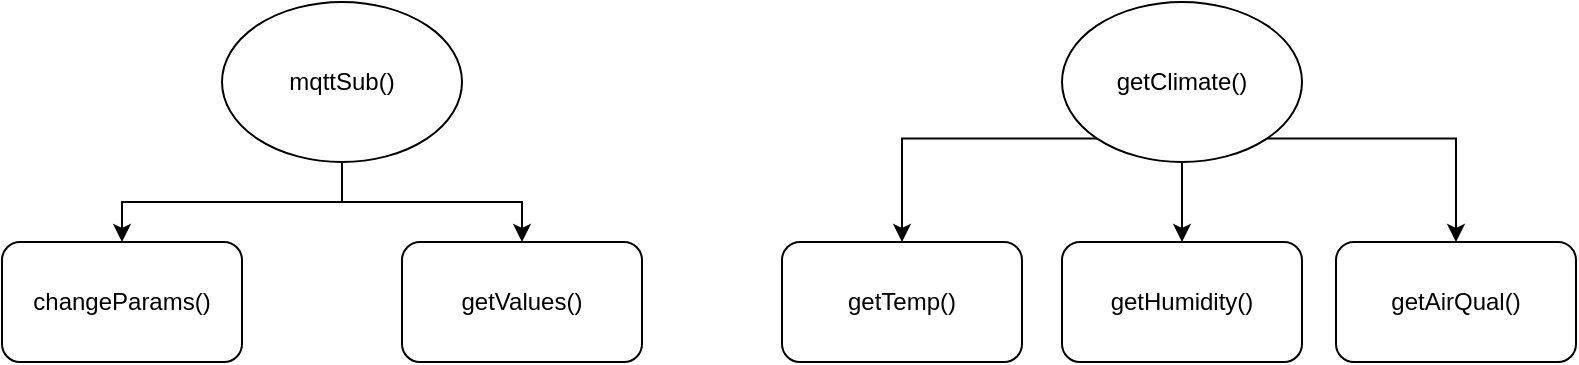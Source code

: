 <mxfile version="20.5.1" type="github">
  <diagram id="C5RBs43oDa-KdzZeNtuy" name="Page-1">
    <mxGraphModel dx="1187" dy="698" grid="1" gridSize="10" guides="1" tooltips="1" connect="1" arrows="1" fold="1" page="1" pageScale="1" pageWidth="827" pageHeight="1169" math="0" shadow="0">
      <root>
        <mxCell id="WIyWlLk6GJQsqaUBKTNV-0" />
        <mxCell id="WIyWlLk6GJQsqaUBKTNV-1" parent="WIyWlLk6GJQsqaUBKTNV-0" />
        <mxCell id="vQ9fCbvpKYj9B5tJM7OD-10" style="edgeStyle=orthogonalEdgeStyle;rounded=0;orthogonalLoop=1;jettySize=auto;html=1;exitX=0.5;exitY=1;exitDx=0;exitDy=0;entryX=0.5;entryY=0;entryDx=0;entryDy=0;" edge="1" parent="WIyWlLk6GJQsqaUBKTNV-1" source="vQ9fCbvpKYj9B5tJM7OD-0" target="vQ9fCbvpKYj9B5tJM7OD-9">
          <mxGeometry relative="1" as="geometry" />
        </mxCell>
        <mxCell id="vQ9fCbvpKYj9B5tJM7OD-11" style="edgeStyle=orthogonalEdgeStyle;rounded=0;orthogonalLoop=1;jettySize=auto;html=1;exitX=0.5;exitY=1;exitDx=0;exitDy=0;entryX=0.5;entryY=0;entryDx=0;entryDy=0;" edge="1" parent="WIyWlLk6GJQsqaUBKTNV-1" source="vQ9fCbvpKYj9B5tJM7OD-0" target="vQ9fCbvpKYj9B5tJM7OD-8">
          <mxGeometry relative="1" as="geometry" />
        </mxCell>
        <mxCell id="vQ9fCbvpKYj9B5tJM7OD-0" value="mqttSub()" style="ellipse;whiteSpace=wrap;html=1;" vertex="1" parent="WIyWlLk6GJQsqaUBKTNV-1">
          <mxGeometry x="150" y="40" width="120" height="80" as="geometry" />
        </mxCell>
        <mxCell id="vQ9fCbvpKYj9B5tJM7OD-5" value="" style="edgeStyle=orthogonalEdgeStyle;rounded=0;orthogonalLoop=1;jettySize=auto;html=1;" edge="1" parent="WIyWlLk6GJQsqaUBKTNV-1" source="vQ9fCbvpKYj9B5tJM7OD-1" target="vQ9fCbvpKYj9B5tJM7OD-3">
          <mxGeometry relative="1" as="geometry" />
        </mxCell>
        <mxCell id="vQ9fCbvpKYj9B5tJM7OD-6" style="edgeStyle=orthogonalEdgeStyle;rounded=0;orthogonalLoop=1;jettySize=auto;html=1;exitX=0;exitY=1;exitDx=0;exitDy=0;entryX=0.5;entryY=0;entryDx=0;entryDy=0;" edge="1" parent="WIyWlLk6GJQsqaUBKTNV-1" source="vQ9fCbvpKYj9B5tJM7OD-1" target="vQ9fCbvpKYj9B5tJM7OD-2">
          <mxGeometry relative="1" as="geometry" />
        </mxCell>
        <mxCell id="vQ9fCbvpKYj9B5tJM7OD-7" style="edgeStyle=orthogonalEdgeStyle;rounded=0;orthogonalLoop=1;jettySize=auto;html=1;exitX=1;exitY=1;exitDx=0;exitDy=0;entryX=0.5;entryY=0;entryDx=0;entryDy=0;" edge="1" parent="WIyWlLk6GJQsqaUBKTNV-1" source="vQ9fCbvpKYj9B5tJM7OD-1" target="vQ9fCbvpKYj9B5tJM7OD-4">
          <mxGeometry relative="1" as="geometry" />
        </mxCell>
        <mxCell id="vQ9fCbvpKYj9B5tJM7OD-1" value="getClimate()" style="ellipse;whiteSpace=wrap;html=1;" vertex="1" parent="WIyWlLk6GJQsqaUBKTNV-1">
          <mxGeometry x="570" y="40" width="120" height="80" as="geometry" />
        </mxCell>
        <mxCell id="vQ9fCbvpKYj9B5tJM7OD-2" value="getTemp()" style="rounded=1;whiteSpace=wrap;html=1;" vertex="1" parent="WIyWlLk6GJQsqaUBKTNV-1">
          <mxGeometry x="430" y="160" width="120" height="60" as="geometry" />
        </mxCell>
        <mxCell id="vQ9fCbvpKYj9B5tJM7OD-3" value="getHumidity()" style="rounded=1;whiteSpace=wrap;html=1;" vertex="1" parent="WIyWlLk6GJQsqaUBKTNV-1">
          <mxGeometry x="570" y="160" width="120" height="60" as="geometry" />
        </mxCell>
        <mxCell id="vQ9fCbvpKYj9B5tJM7OD-4" value="getAirQual()" style="rounded=1;whiteSpace=wrap;html=1;" vertex="1" parent="WIyWlLk6GJQsqaUBKTNV-1">
          <mxGeometry x="707" y="160" width="120" height="60" as="geometry" />
        </mxCell>
        <mxCell id="vQ9fCbvpKYj9B5tJM7OD-8" value="changeParams()" style="rounded=1;whiteSpace=wrap;html=1;" vertex="1" parent="WIyWlLk6GJQsqaUBKTNV-1">
          <mxGeometry x="40" y="160" width="120" height="60" as="geometry" />
        </mxCell>
        <mxCell id="vQ9fCbvpKYj9B5tJM7OD-9" value="getValues()" style="rounded=1;whiteSpace=wrap;html=1;" vertex="1" parent="WIyWlLk6GJQsqaUBKTNV-1">
          <mxGeometry x="240" y="160" width="120" height="60" as="geometry" />
        </mxCell>
      </root>
    </mxGraphModel>
  </diagram>
</mxfile>
